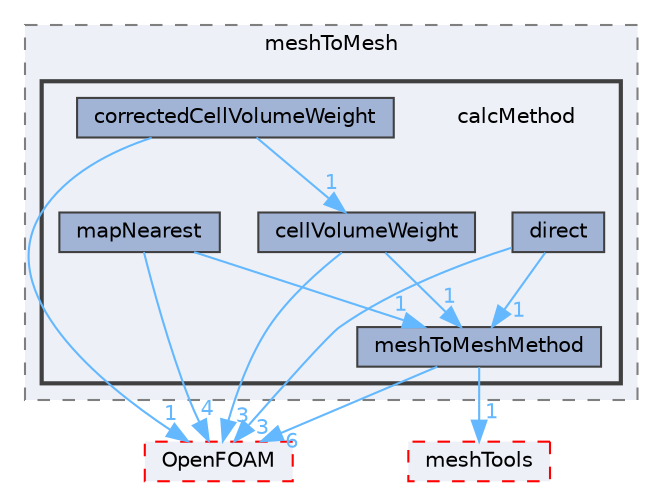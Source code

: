 digraph "src/sampling/meshToMesh/calcMethod"
{
 // LATEX_PDF_SIZE
  bgcolor="transparent";
  edge [fontname=Helvetica,fontsize=10,labelfontname=Helvetica,labelfontsize=10];
  node [fontname=Helvetica,fontsize=10,shape=box,height=0.2,width=0.4];
  compound=true
  subgraph clusterdir_5d7b251635f57ecde20f7aaf83381484 {
    graph [ bgcolor="#edf0f7", pencolor="grey50", label="meshToMesh", fontname=Helvetica,fontsize=10 style="filled,dashed", URL="dir_5d7b251635f57ecde20f7aaf83381484.html",tooltip=""]
  subgraph clusterdir_1bf0885e90ae4cc13a20a3c254c3cfca {
    graph [ bgcolor="#edf0f7", pencolor="grey25", label="", fontname=Helvetica,fontsize=10 style="filled,bold", URL="dir_1bf0885e90ae4cc13a20a3c254c3cfca.html",tooltip=""]
    dir_1bf0885e90ae4cc13a20a3c254c3cfca [shape=plaintext, label="calcMethod"];
  dir_86429c07d437022511c977ed695a6971 [label="cellVolumeWeight", fillcolor="#a2b4d6", color="grey25", style="filled", URL="dir_86429c07d437022511c977ed695a6971.html",tooltip=""];
  dir_e78ff3189e921940afc25597548475fa [label="correctedCellVolumeWeight", fillcolor="#a2b4d6", color="grey25", style="filled", URL="dir_e78ff3189e921940afc25597548475fa.html",tooltip=""];
  dir_c76d00096e5c89032d38bbfa20a462b7 [label="direct", fillcolor="#a2b4d6", color="grey25", style="filled", URL="dir_c76d00096e5c89032d38bbfa20a462b7.html",tooltip=""];
  dir_2364b0b92656e6298789862f78ced687 [label="mapNearest", fillcolor="#a2b4d6", color="grey25", style="filled", URL="dir_2364b0b92656e6298789862f78ced687.html",tooltip=""];
  dir_a511df774912171ea0747db0caac1f29 [label="meshToMeshMethod", fillcolor="#a2b4d6", color="grey25", style="filled", URL="dir_a511df774912171ea0747db0caac1f29.html",tooltip=""];
  }
  }
  dir_c5473ff19b20e6ec4dfe5c310b3778a8 [label="OpenFOAM", fillcolor="#edf0f7", color="red", style="filled,dashed", URL="dir_c5473ff19b20e6ec4dfe5c310b3778a8.html",tooltip=""];
  dir_ae30ad0bef50cf391b24c614251bb9fd [label="meshTools", fillcolor="#edf0f7", color="red", style="filled,dashed", URL="dir_ae30ad0bef50cf391b24c614251bb9fd.html",tooltip=""];
  dir_86429c07d437022511c977ed695a6971->dir_a511df774912171ea0747db0caac1f29 [headlabel="1", labeldistance=1.5 headhref="dir_000451_002381.html" href="dir_000451_002381.html" color="steelblue1" fontcolor="steelblue1"];
  dir_86429c07d437022511c977ed695a6971->dir_c5473ff19b20e6ec4dfe5c310b3778a8 [headlabel="3", labeldistance=1.5 headhref="dir_000451_002695.html" href="dir_000451_002695.html" color="steelblue1" fontcolor="steelblue1"];
  dir_e78ff3189e921940afc25597548475fa->dir_86429c07d437022511c977ed695a6971 [headlabel="1", labeldistance=1.5 headhref="dir_000688_000451.html" href="dir_000688_000451.html" color="steelblue1" fontcolor="steelblue1"];
  dir_e78ff3189e921940afc25597548475fa->dir_c5473ff19b20e6ec4dfe5c310b3778a8 [headlabel="1", labeldistance=1.5 headhref="dir_000688_002695.html" href="dir_000688_002695.html" color="steelblue1" fontcolor="steelblue1"];
  dir_c76d00096e5c89032d38bbfa20a462b7->dir_a511df774912171ea0747db0caac1f29 [headlabel="1", labeldistance=1.5 headhref="dir_000952_002381.html" href="dir_000952_002381.html" color="steelblue1" fontcolor="steelblue1"];
  dir_c76d00096e5c89032d38bbfa20a462b7->dir_c5473ff19b20e6ec4dfe5c310b3778a8 [headlabel="3", labeldistance=1.5 headhref="dir_000952_002695.html" href="dir_000952_002695.html" color="steelblue1" fontcolor="steelblue1"];
  dir_2364b0b92656e6298789862f78ced687->dir_a511df774912171ea0747db0caac1f29 [headlabel="1", labeldistance=1.5 headhref="dir_002298_002381.html" href="dir_002298_002381.html" color="steelblue1" fontcolor="steelblue1"];
  dir_2364b0b92656e6298789862f78ced687->dir_c5473ff19b20e6ec4dfe5c310b3778a8 [headlabel="4", labeldistance=1.5 headhref="dir_002298_002695.html" href="dir_002298_002695.html" color="steelblue1" fontcolor="steelblue1"];
  dir_a511df774912171ea0747db0caac1f29->dir_ae30ad0bef50cf391b24c614251bb9fd [headlabel="1", labeldistance=1.5 headhref="dir_002381_002382.html" href="dir_002381_002382.html" color="steelblue1" fontcolor="steelblue1"];
  dir_a511df774912171ea0747db0caac1f29->dir_c5473ff19b20e6ec4dfe5c310b3778a8 [headlabel="6", labeldistance=1.5 headhref="dir_002381_002695.html" href="dir_002381_002695.html" color="steelblue1" fontcolor="steelblue1"];
}
